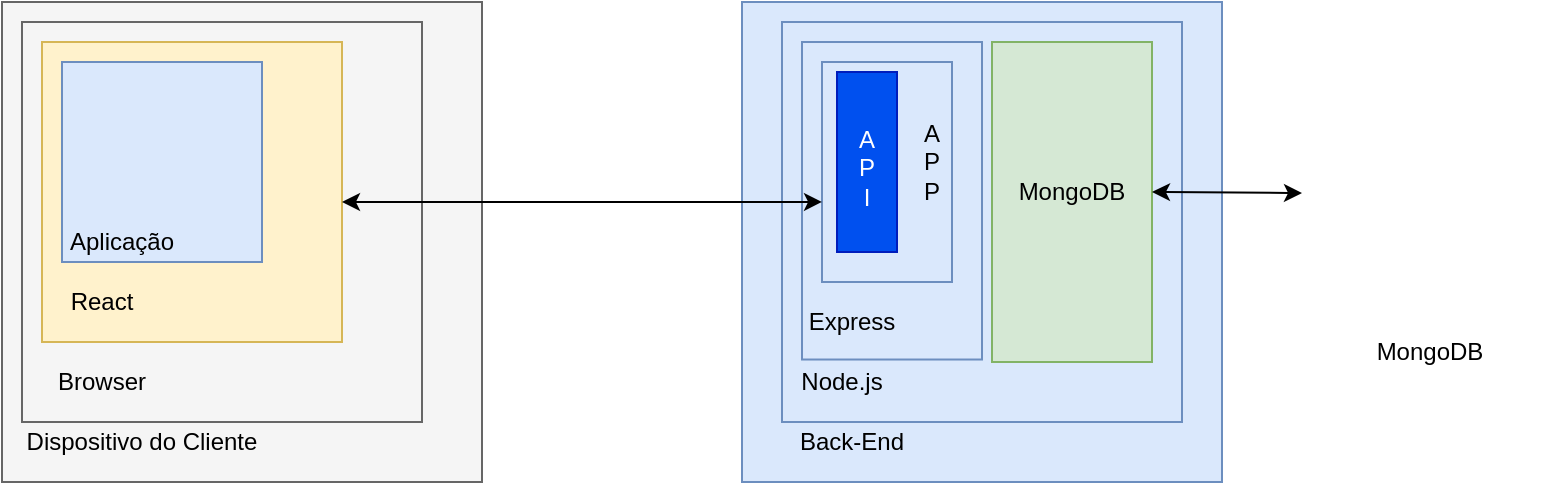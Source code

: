 <mxfile version="14.8.4" type="device"><diagram id="njdFjJe0hUJD3lkiG6BU" name="Page-1"><mxGraphModel dx="559" dy="456" grid="1" gridSize="10" guides="1" tooltips="1" connect="1" arrows="1" fold="1" page="1" pageScale="1" pageWidth="827" pageHeight="1169" math="0" shadow="0"><root><mxCell id="0"/><mxCell id="1" parent="0"/><mxCell id="9NzybuRVCSifvZM4ikj_-1" value="" style="whiteSpace=wrap;html=1;aspect=fixed;fillColor=#f5f5f5;strokeColor=#666666;fontColor=#333333;" vertex="1" parent="1"><mxGeometry x="20" y="60" width="240" height="240" as="geometry"/></mxCell><mxCell id="9NzybuRVCSifvZM4ikj_-2" value="Dispositivo do Cliente" style="text;html=1;strokeColor=none;fillColor=none;align=center;verticalAlign=middle;whiteSpace=wrap;rounded=0;" vertex="1" parent="1"><mxGeometry x="20" y="270" width="140" height="20" as="geometry"/></mxCell><mxCell id="9NzybuRVCSifvZM4ikj_-4" value="" style="whiteSpace=wrap;html=1;aspect=fixed;fillColor=#f5f5f5;strokeColor=#666666;fontColor=#333333;" vertex="1" parent="1"><mxGeometry x="30" y="70" width="200" height="200" as="geometry"/></mxCell><mxCell id="9NzybuRVCSifvZM4ikj_-5" value="" style="whiteSpace=wrap;html=1;aspect=fixed;fillColor=#fff2cc;strokeColor=#d6b656;" vertex="1" parent="1"><mxGeometry x="40" y="80" width="150" height="150" as="geometry"/></mxCell><mxCell id="9NzybuRVCSifvZM4ikj_-6" value="Browser" style="text;html=1;strokeColor=none;fillColor=none;align=center;verticalAlign=middle;whiteSpace=wrap;rounded=0;" vertex="1" parent="1"><mxGeometry x="40" y="240" width="60" height="20" as="geometry"/></mxCell><mxCell id="9NzybuRVCSifvZM4ikj_-7" value="React" style="text;html=1;strokeColor=none;fillColor=none;align=center;verticalAlign=middle;whiteSpace=wrap;rounded=0;" vertex="1" parent="1"><mxGeometry x="50" y="200" width="40" height="20" as="geometry"/></mxCell><mxCell id="9NzybuRVCSifvZM4ikj_-8" value="" style="whiteSpace=wrap;html=1;aspect=fixed;fillColor=#dae8fc;strokeColor=#6c8ebf;" vertex="1" parent="1"><mxGeometry x="50" y="90" width="100" height="100" as="geometry"/></mxCell><mxCell id="9NzybuRVCSifvZM4ikj_-9" value="Aplicação" style="text;html=1;strokeColor=none;fillColor=none;align=center;verticalAlign=middle;whiteSpace=wrap;rounded=0;" vertex="1" parent="1"><mxGeometry x="60" y="170" width="40" height="20" as="geometry"/></mxCell><mxCell id="9NzybuRVCSifvZM4ikj_-11" value="" style="whiteSpace=wrap;html=1;aspect=fixed;fillColor=#dae8fc;strokeColor=#6c8ebf;" vertex="1" parent="1"><mxGeometry x="390" y="60" width="240" height="240" as="geometry"/></mxCell><mxCell id="9NzybuRVCSifvZM4ikj_-12" value="" style="whiteSpace=wrap;html=1;aspect=fixed;fillColor=#dae8fc;strokeColor=#6c8ebf;" vertex="1" parent="1"><mxGeometry x="410" y="70" width="200" height="200" as="geometry"/></mxCell><mxCell id="9NzybuRVCSifvZM4ikj_-13" value="Back-End" style="text;html=1;strokeColor=none;fillColor=none;align=center;verticalAlign=middle;whiteSpace=wrap;rounded=0;" vertex="1" parent="1"><mxGeometry x="400" y="270" width="90" height="20" as="geometry"/></mxCell><mxCell id="9NzybuRVCSifvZM4ikj_-14" value="Node.js" style="text;html=1;strokeColor=none;fillColor=none;align=center;verticalAlign=middle;whiteSpace=wrap;rounded=0;" vertex="1" parent="1"><mxGeometry x="420" y="240" width="40" height="20" as="geometry"/></mxCell><mxCell id="9NzybuRVCSifvZM4ikj_-17" value="" style="rounded=0;whiteSpace=wrap;html=1;rotation=-90;fillColor=#dae8fc;strokeColor=#6c8ebf;" vertex="1" parent="1"><mxGeometry x="385.63" y="114.38" width="158.75" height="90" as="geometry"/></mxCell><mxCell id="9NzybuRVCSifvZM4ikj_-18" value="" style="rounded=0;whiteSpace=wrap;html=1;rotation=-90;fillColor=#d5e8d4;strokeColor=#82b366;" vertex="1" parent="1"><mxGeometry x="475" y="120" width="160" height="80" as="geometry"/></mxCell><mxCell id="9NzybuRVCSifvZM4ikj_-19" value="Express" style="text;html=1;strokeColor=none;fillColor=none;align=center;verticalAlign=middle;whiteSpace=wrap;rounded=0;" vertex="1" parent="1"><mxGeometry x="425" y="210" width="40" height="20" as="geometry"/></mxCell><mxCell id="9NzybuRVCSifvZM4ikj_-20" value="MongoDB" style="text;html=1;strokeColor=none;fillColor=none;align=center;verticalAlign=middle;whiteSpace=wrap;rounded=0;" vertex="1" parent="1"><mxGeometry x="515" y="110" width="80" height="90" as="geometry"/></mxCell><mxCell id="9NzybuRVCSifvZM4ikj_-21" value="" style="rounded=0;whiteSpace=wrap;html=1;rotation=-90;fillColor=#dae8fc;strokeColor=#6c8ebf;" vertex="1" parent="1"><mxGeometry x="407.5" y="112.5" width="110" height="65" as="geometry"/></mxCell><mxCell id="9NzybuRVCSifvZM4ikj_-22" value="" style="rounded=0;whiteSpace=wrap;html=1;rotation=-90;fillColor=#0050ef;strokeColor=#001DBC;fontColor=#ffffff;" vertex="1" parent="1"><mxGeometry x="407.5" y="125" width="90" height="30" as="geometry"/></mxCell><mxCell id="9NzybuRVCSifvZM4ikj_-23" value="A&lt;br&gt;P&lt;br&gt;P" style="text;html=1;strokeColor=none;fillColor=none;align=center;verticalAlign=middle;whiteSpace=wrap;rounded=0;rotation=0;" vertex="1" parent="1"><mxGeometry x="465" y="130" width="40" height="20" as="geometry"/></mxCell><mxCell id="9NzybuRVCSifvZM4ikj_-24" value="A&lt;br&gt;P&lt;br&gt;I" style="text;html=1;align=center;verticalAlign=middle;whiteSpace=wrap;rounded=0;fontColor=#FFFFFF;" vertex="1" parent="1"><mxGeometry x="441.25" y="105" width="22.5" height="75" as="geometry"/></mxCell><mxCell id="9NzybuRVCSifvZM4ikj_-28" value="" style="shape=image;html=1;verticalAlign=top;verticalLabelPosition=bottom;labelBackgroundColor=#ffffff;imageAspect=0;aspect=fixed;image=https://cdn3.iconfinder.com/data/icons/spring-23/32/leaf-spring-plant-ecology-green-128.png" vertex="1" parent="1"><mxGeometry x="670" y="92" width="128" height="128" as="geometry"/></mxCell><mxCell id="9NzybuRVCSifvZM4ikj_-29" value="" style="endArrow=classic;startArrow=classic;html=1;entryX=0.364;entryY=0;entryDx=0;entryDy=0;entryPerimeter=0;" edge="1" parent="1" target="9NzybuRVCSifvZM4ikj_-21"><mxGeometry width="50" height="50" relative="1" as="geometry"><mxPoint x="190" y="160" as="sourcePoint"/><mxPoint x="340" y="220" as="targetPoint"/></mxGeometry></mxCell><mxCell id="9NzybuRVCSifvZM4ikj_-30" value="MongoDB" style="text;html=1;strokeColor=none;fillColor=none;align=center;verticalAlign=middle;whiteSpace=wrap;rounded=0;" vertex="1" parent="1"><mxGeometry x="679" y="220" width="110" height="30" as="geometry"/></mxCell><mxCell id="9NzybuRVCSifvZM4ikj_-31" value="" style="endArrow=classic;startArrow=classic;html=1;exitX=1;exitY=0.5;exitDx=0;exitDy=0;" edge="1" parent="1" source="9NzybuRVCSifvZM4ikj_-20" target="9NzybuRVCSifvZM4ikj_-28"><mxGeometry width="50" height="50" relative="1" as="geometry"><mxPoint x="620" y="270" as="sourcePoint"/><mxPoint x="670" y="220" as="targetPoint"/></mxGeometry></mxCell></root></mxGraphModel></diagram></mxfile>